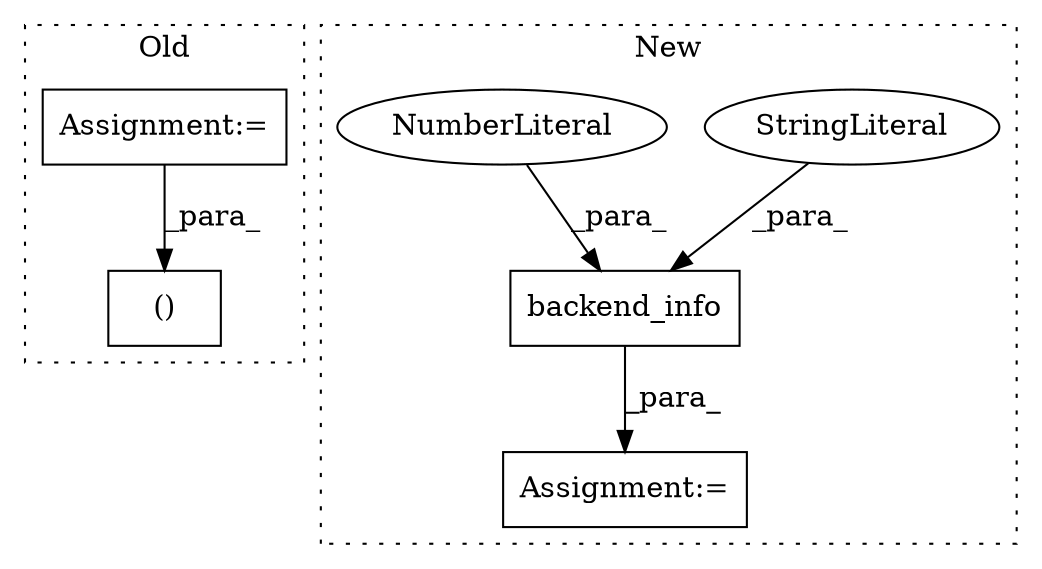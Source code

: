 digraph G {
subgraph cluster0 {
1 [label="()" a="106" s="25619" l="33" shape="box"];
4 [label="Assignment:=" a="7" s="25419" l="10" shape="box"];
label = "Old";
style="dotted";
}
subgraph cluster1 {
2 [label="backend_info" a="32" s="26935,26954" l="13,1" shape="box"];
3 [label="Assignment:=" a="7" s="26934" l="1" shape="box"];
5 [label="StringLiteral" a="45" s="26951" l="3" shape="ellipse"];
6 [label="NumberLiteral" a="34" s="26948" l="2" shape="ellipse"];
label = "New";
style="dotted";
}
2 -> 3 [label="_para_"];
4 -> 1 [label="_para_"];
5 -> 2 [label="_para_"];
6 -> 2 [label="_para_"];
}